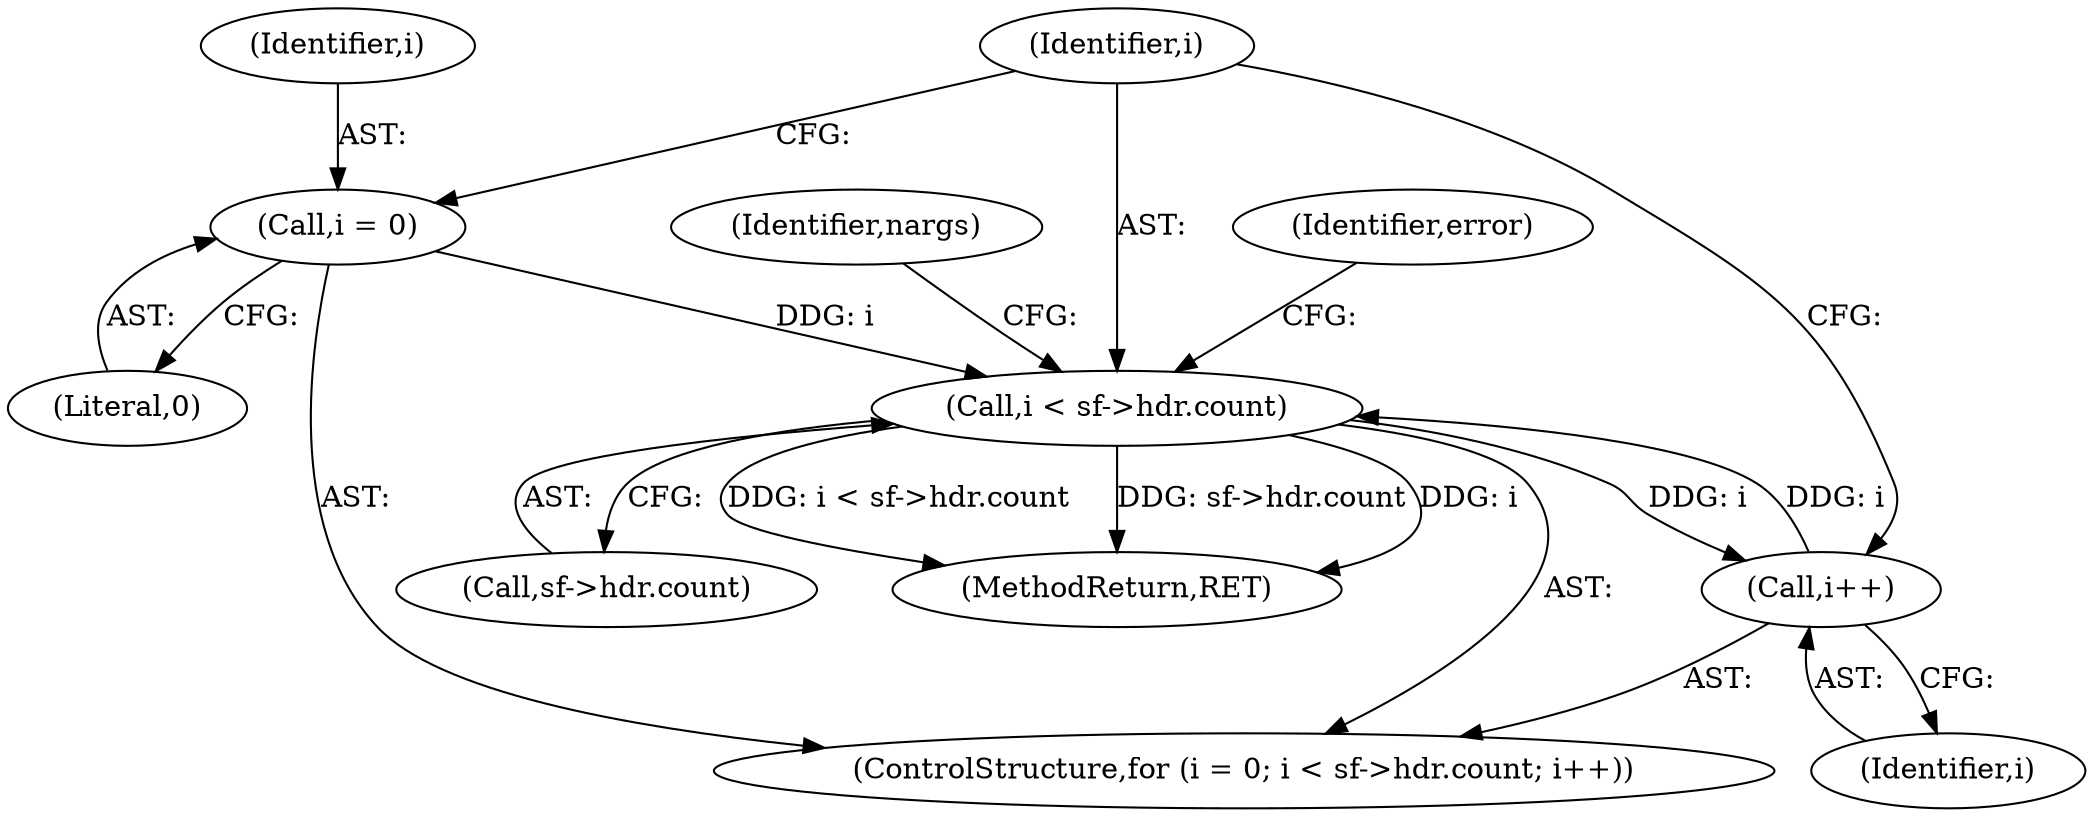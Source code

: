 digraph "0_linux_bb3d48dcf86a97dc25fe9fc2c11938e19cb4399a@pointer" {
"1000319" [label="(Call,i < sf->hdr.count)"];
"1000326" [label="(Call,i++)"];
"1000319" [label="(Call,i < sf->hdr.count)"];
"1000316" [label="(Call,i = 0)"];
"1000327" [label="(Identifier,i)"];
"1000317" [label="(Identifier,i)"];
"1000318" [label="(Literal,0)"];
"1000316" [label="(Call,i = 0)"];
"1000321" [label="(Call,sf->hdr.count)"];
"1000319" [label="(Call,i < sf->hdr.count)"];
"1000326" [label="(Call,i++)"];
"1000422" [label="(MethodReturn,RET)"];
"1000411" [label="(Identifier,error)"];
"1000331" [label="(Identifier,nargs)"];
"1000320" [label="(Identifier,i)"];
"1000315" [label="(ControlStructure,for (i = 0; i < sf->hdr.count; i++))"];
"1000319" -> "1000315"  [label="AST: "];
"1000319" -> "1000321"  [label="CFG: "];
"1000320" -> "1000319"  [label="AST: "];
"1000321" -> "1000319"  [label="AST: "];
"1000331" -> "1000319"  [label="CFG: "];
"1000411" -> "1000319"  [label="CFG: "];
"1000319" -> "1000422"  [label="DDG: i < sf->hdr.count"];
"1000319" -> "1000422"  [label="DDG: sf->hdr.count"];
"1000319" -> "1000422"  [label="DDG: i"];
"1000326" -> "1000319"  [label="DDG: i"];
"1000316" -> "1000319"  [label="DDG: i"];
"1000319" -> "1000326"  [label="DDG: i"];
"1000326" -> "1000315"  [label="AST: "];
"1000326" -> "1000327"  [label="CFG: "];
"1000327" -> "1000326"  [label="AST: "];
"1000320" -> "1000326"  [label="CFG: "];
"1000316" -> "1000315"  [label="AST: "];
"1000316" -> "1000318"  [label="CFG: "];
"1000317" -> "1000316"  [label="AST: "];
"1000318" -> "1000316"  [label="AST: "];
"1000320" -> "1000316"  [label="CFG: "];
}
